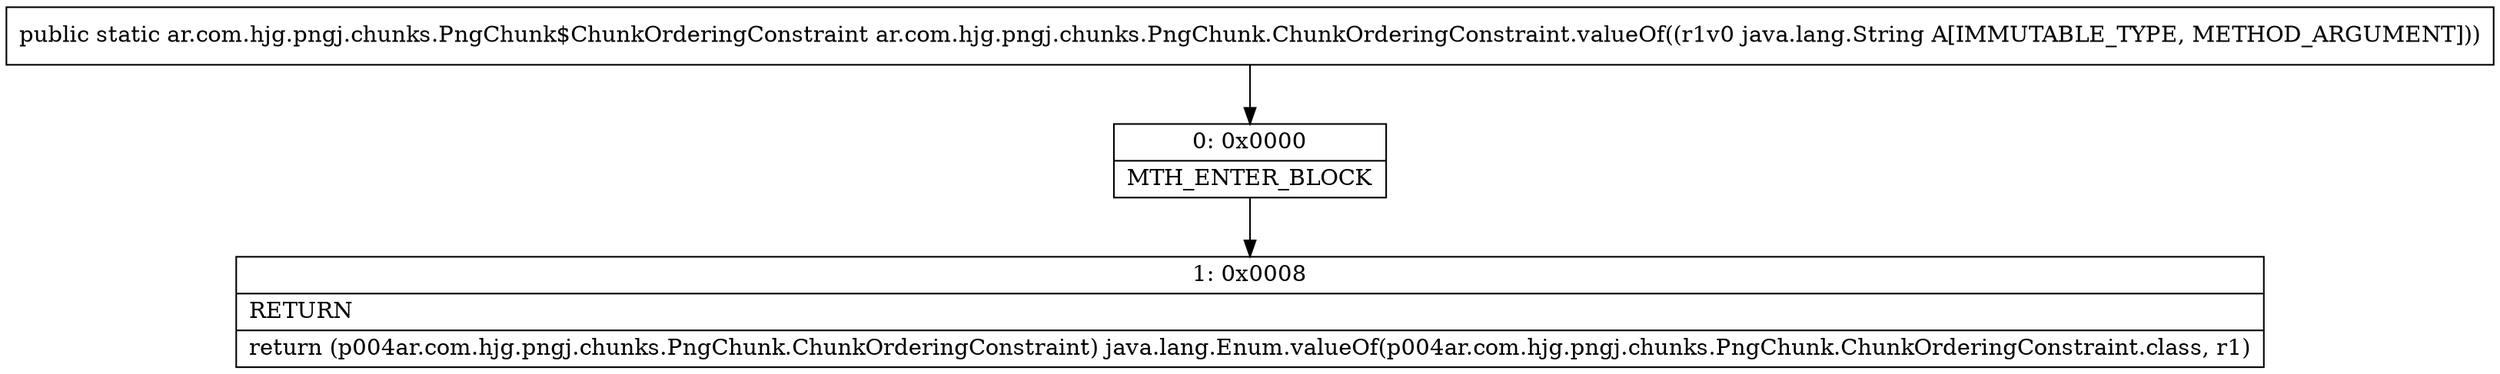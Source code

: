 digraph "CFG forar.com.hjg.pngj.chunks.PngChunk.ChunkOrderingConstraint.valueOf(Ljava\/lang\/String;)Lar\/com\/hjg\/pngj\/chunks\/PngChunk$ChunkOrderingConstraint;" {
Node_0 [shape=record,label="{0\:\ 0x0000|MTH_ENTER_BLOCK\l}"];
Node_1 [shape=record,label="{1\:\ 0x0008|RETURN\l|return (p004ar.com.hjg.pngj.chunks.PngChunk.ChunkOrderingConstraint) java.lang.Enum.valueOf(p004ar.com.hjg.pngj.chunks.PngChunk.ChunkOrderingConstraint.class, r1)\l}"];
MethodNode[shape=record,label="{public static ar.com.hjg.pngj.chunks.PngChunk$ChunkOrderingConstraint ar.com.hjg.pngj.chunks.PngChunk.ChunkOrderingConstraint.valueOf((r1v0 java.lang.String A[IMMUTABLE_TYPE, METHOD_ARGUMENT])) }"];
MethodNode -> Node_0;
Node_0 -> Node_1;
}

